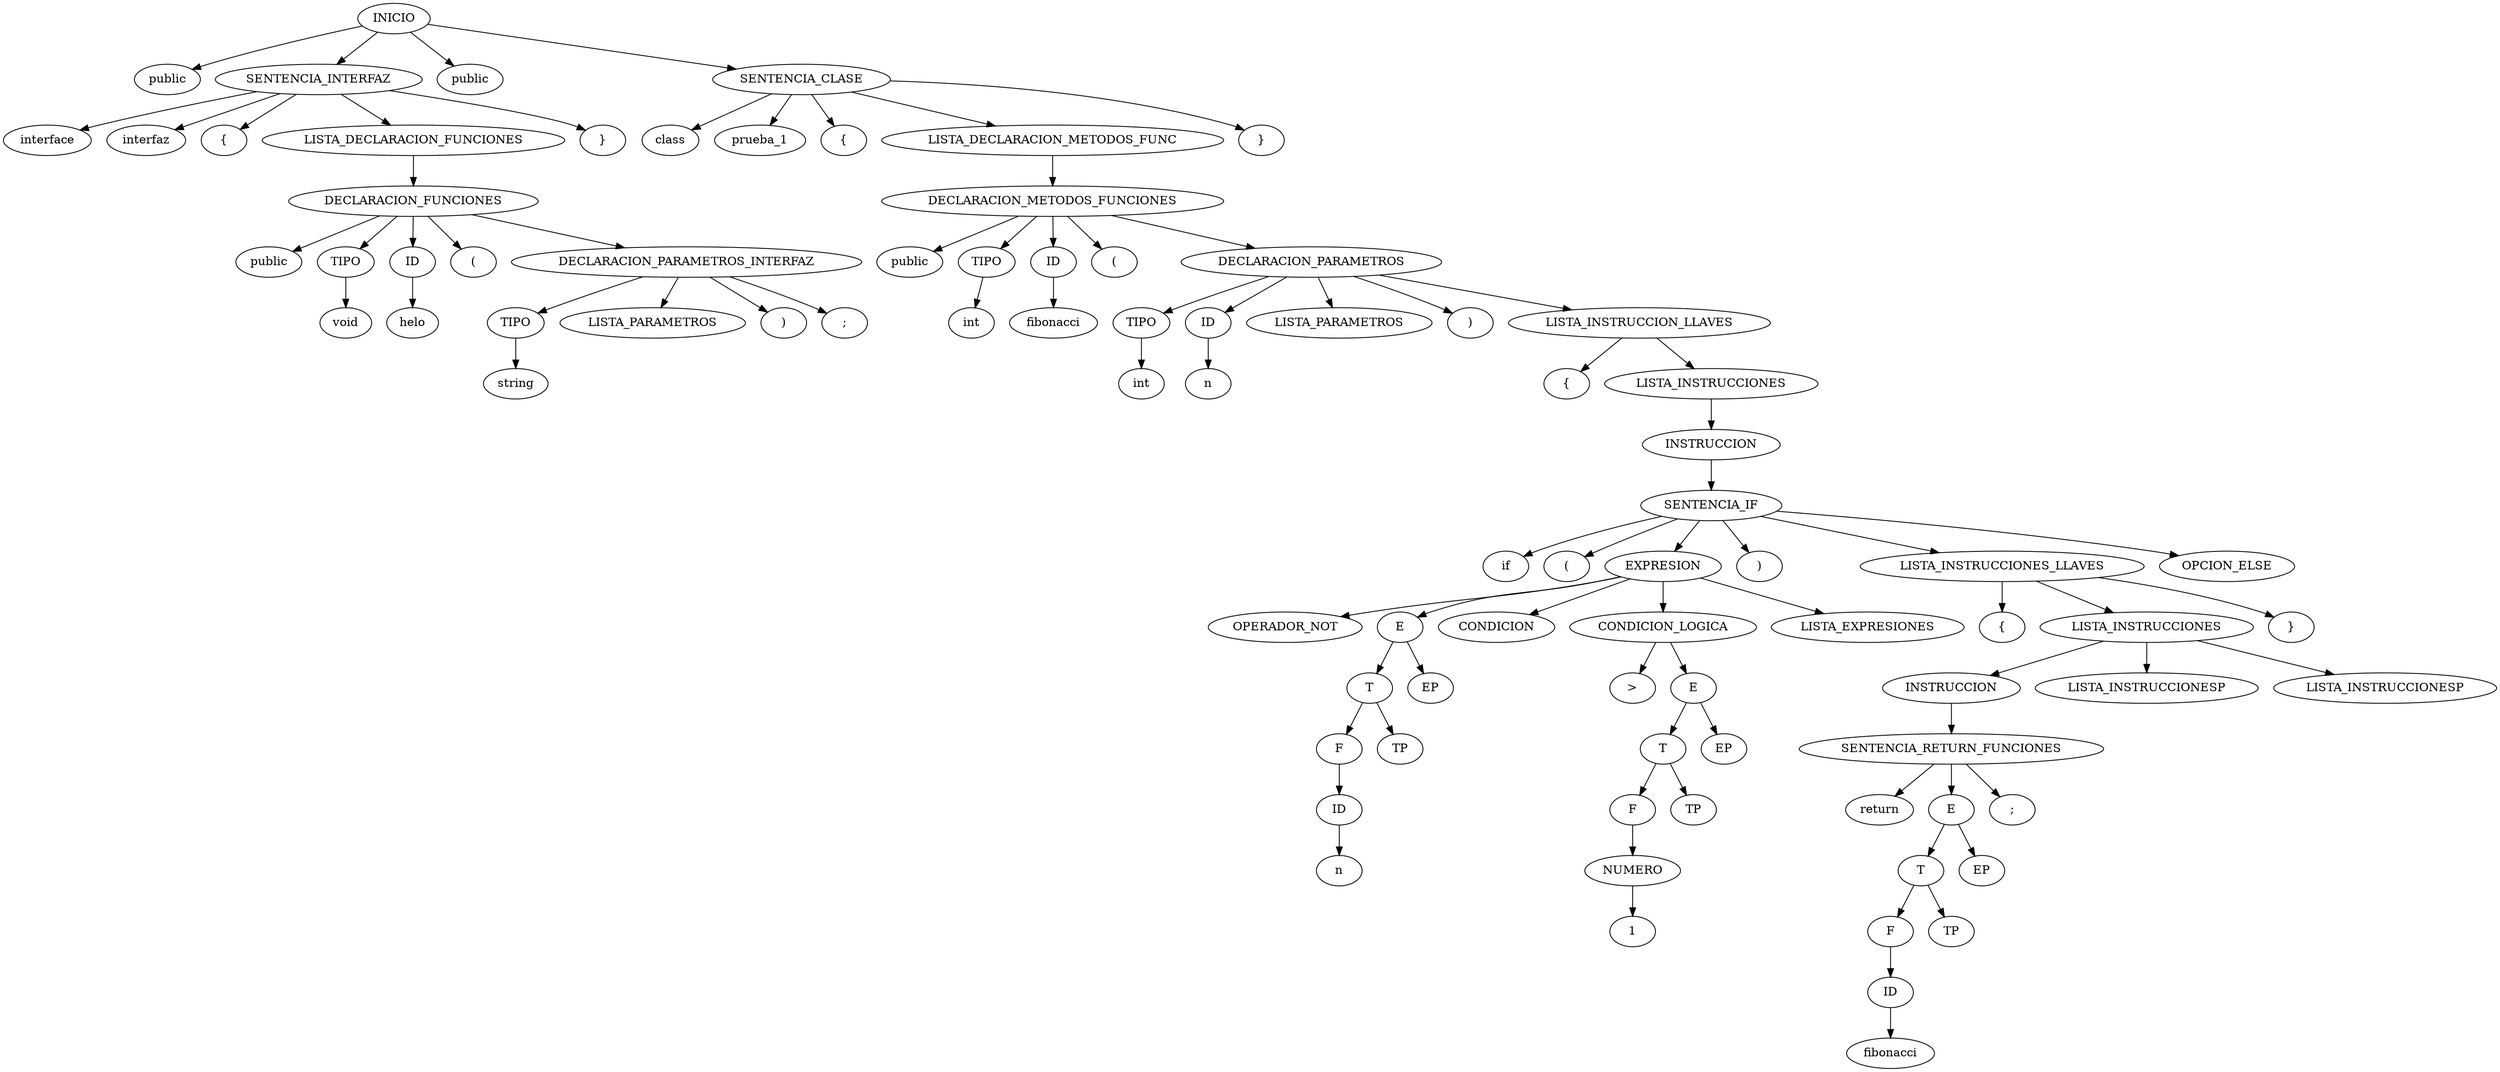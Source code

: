 digraph G {
n0[label="INICIO"];
n1[label="public"];
n0 -> n1;
n2[label="SENTENCIA_INTERFAZ"];
n0->n2;
n3[label="interface"];
n2->n3;
n4[label="interfaz"];
n2->n4;
n5[label="{"];
n2->n5;
n6[label="LISTA_DECLARACION_FUNCIONES"];
n2->n6;
n7[label="DECLARACION_FUNCIONES"];
n6->n7;
n8[label="public"];
n7->n8;
n9[label="TIPO"];
n7->n9;
n10[label="void"];
n9->n10;
n11[label="ID"];
n7->n11;
n12[label="helo"];
n11->n12;
n13[label="("];
n7->n13;
n14[label="DECLARACION_PARAMETROS_INTERFAZ"];
n7->n14;
n15[label="TIPO"];
n14->n15;
n16[label="string"];
n15->n16;
n17[label="LISTA_PARAMETROS"];
n14->n17;
n18[label=")"];
n14->n18;
n19[label=";"];
n14->n19;
n20[label="}"];
n2->n20;
n21[label="public"];
n22[label="SENTENCIA_CLASE"];
n0->n21;
n0->n22;
n23[label="class"];
n22-> n23;
n24[label="prueba_1"];
n22->n24;
n25[label="{"];
n22->n25;
n26[label="LISTA_DECLARACION_METODOS_FUNC"];
n22->n26;
n27[label="DECLARACION_METODOS_FUNCIONES"];
n26->n27;
n28[label="public"];
n27->n28;
n29[label="TIPO"];
n27->n29;
n30[label="int"];
n29->n30;
n31[label="ID"];
n27->n31;
n32[label="fibonacci"];
n31->n32;
n33[label="("];
n27->n33;
n34[label="DECLARACION_PARAMETROS"];
n27->n34;
n35[label="TIPO"];
n34->n35;
n36[label="int"];
n35->n36;
n37[label="ID"];
n34->n37;
n38[label="n"];
n37->n38;
n39[label="LISTA_PARAMETROS"];
n34->n39;
n40[label=")"];
n34->n40;
n41[label="LISTA_INSTRUCCION_LLAVES"];
n34->n41;
n42[label="{"];
n41->n42;
n43[label="LISTA_INSTRUCCIONES"];
n41->n43;
n44[label="INSTRUCCION"];
n43->n44;
n45[label="SENTENCIA_IF"];
n44->n45;
n46[label="if"];
n45->n46;
n47[label="("];
n45->n47;
n48[label="EXPRESION"];
n45->n48;
n49[label="OPERADOR_NOT"];
n48->n49;
n50[label="E"];
n48->n50;
n51[label="T"];
n50->n51;
n52[label="F"];
n51->n52;
n53[label="ID"];
n52->n53;
n54[label="n"];
n53->n54;
n55[label="TP"];
n51->n55;
n56[label="EP"];
n50->n56;
n57[label="CONDICION"];
n48->n57;
n58[label="CONDICION_LOGICA"];
n48->n58;
n59[label=">"];
n58->n59;
n60[label="E"];
n58->n60;
n61[label="T"];
n60->n61;
n62[label="F"];
n61->n62;
n63[label="NUMERO"];
n62->n63;
n64[label="1"];
n63->n64;
n65[label="TP"];
n61->n65;
n66[label="EP"];
n60->n66;
n67[label="LISTA_EXPRESIONES"];
n48->n67;
n68[label=")"];
n45->n68;
n69[label="LISTA_INSTRUCCIONES_LLAVES"];
n45->n69;
n70[label="{"];
n69->n70;
n71[label="LISTA_INSTRUCCIONES"];
n69->n71;
n72[label="INSTRUCCION"];
n71->n72;
n73[label="SENTENCIA_RETURN_FUNCIONES"];
n72->n73;
n74[label="return"];
n73->n74;
n75[label="E"];
n73->n75;
n76[label="T"];
n75->n76;
n77[label="F"];
n76->n77;
n78[label="ID"];
n77->n78;
n79[label="fibonacci"];
n78->n79;
n80[label="TP"];
n76->n80;
n81[label="EP"];
n75->n81;
n82[label=";"];
n73->n82;
n83[label="LISTA_INSTRUCCIONESP"];
n71->n83;
n84[label="}"];
n69->n84;
n85[label="OPCION_ELSE"];
n45->n85;
n86[label="LISTA_INSTRUCCIONESP"];
n71->n86;
n88[label="}"];
n22->n88;
}